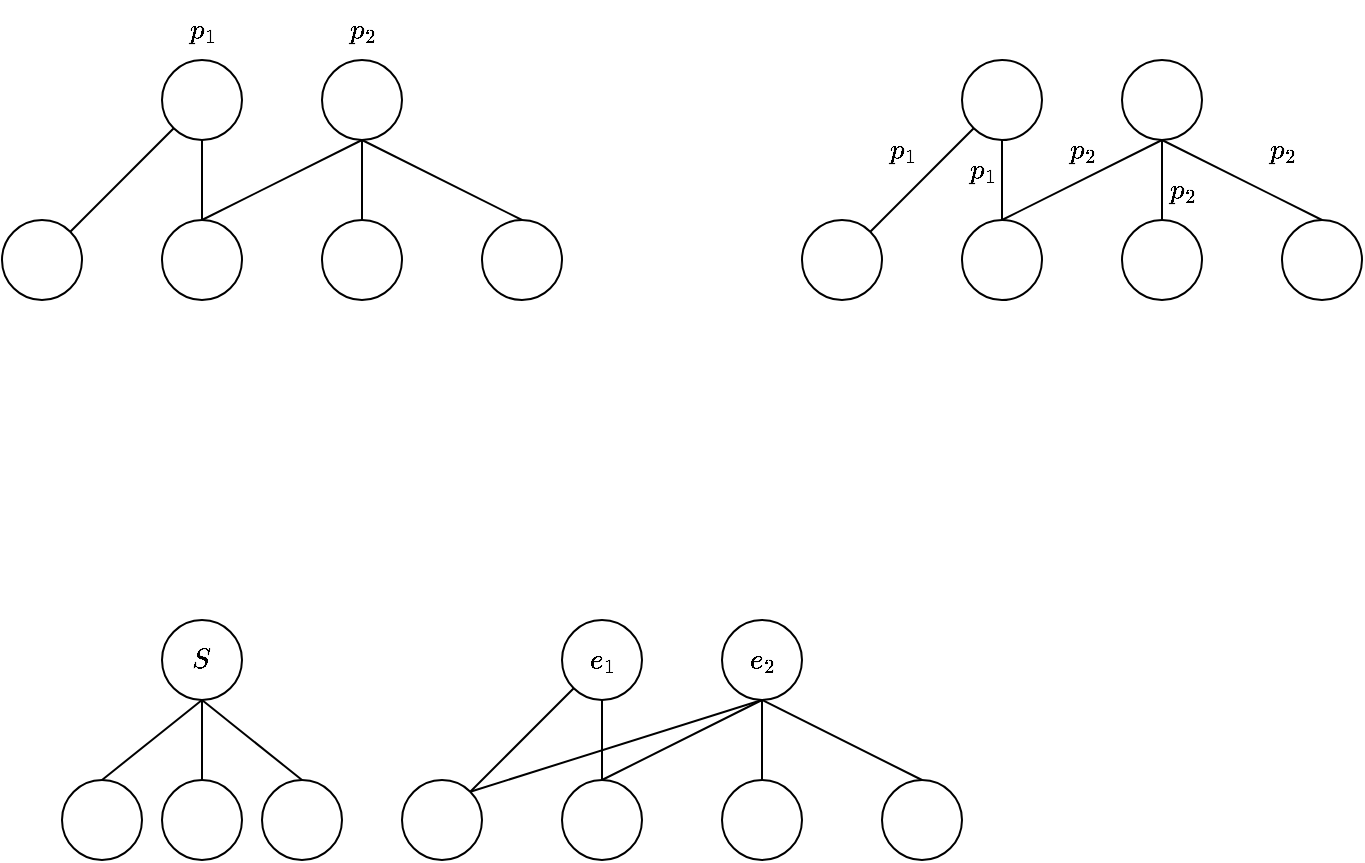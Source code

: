 <mxfile version="23.1.6" type="github" pages="5">
  <diagram name="第 1 页" id="wr6hobt2YzvbJPPbkB5t">
    <mxGraphModel dx="1434" dy="827" grid="1" gridSize="10" guides="1" tooltips="1" connect="1" arrows="1" fold="1" page="1" pageScale="1" pageWidth="827" pageHeight="1169" math="1" shadow="0">
      <root>
        <mxCell id="0" />
        <mxCell id="1" parent="0" />
        <mxCell id="Q5sFnDNpxkLKi9dDyOQd-1" value="" style="ellipse;whiteSpace=wrap;html=1;aspect=fixed;" parent="1" vertex="1">
          <mxGeometry x="160" y="200" width="40" height="40" as="geometry" />
        </mxCell>
        <mxCell id="Q5sFnDNpxkLKi9dDyOQd-2" value="" style="ellipse;whiteSpace=wrap;html=1;aspect=fixed;" parent="1" vertex="1">
          <mxGeometry x="240" y="200" width="40" height="40" as="geometry" />
        </mxCell>
        <mxCell id="Q5sFnDNpxkLKi9dDyOQd-3" value="" style="ellipse;whiteSpace=wrap;html=1;aspect=fixed;" parent="1" vertex="1">
          <mxGeometry x="80" y="280" width="40" height="40" as="geometry" />
        </mxCell>
        <mxCell id="Q5sFnDNpxkLKi9dDyOQd-4" value="" style="ellipse;whiteSpace=wrap;html=1;aspect=fixed;" parent="1" vertex="1">
          <mxGeometry x="160" y="280" width="40" height="40" as="geometry" />
        </mxCell>
        <mxCell id="Q5sFnDNpxkLKi9dDyOQd-5" value="" style="ellipse;whiteSpace=wrap;html=1;aspect=fixed;" parent="1" vertex="1">
          <mxGeometry x="240" y="280" width="40" height="40" as="geometry" />
        </mxCell>
        <mxCell id="Q5sFnDNpxkLKi9dDyOQd-6" value="" style="ellipse;whiteSpace=wrap;html=1;aspect=fixed;" parent="1" vertex="1">
          <mxGeometry x="320" y="280" width="40" height="40" as="geometry" />
        </mxCell>
        <mxCell id="Q5sFnDNpxkLKi9dDyOQd-8" value="" style="endArrow=none;html=1;rounded=0;entryX=0;entryY=1;entryDx=0;entryDy=0;exitX=1;exitY=0;exitDx=0;exitDy=0;" parent="1" source="Q5sFnDNpxkLKi9dDyOQd-3" target="Q5sFnDNpxkLKi9dDyOQd-1" edge="1">
          <mxGeometry width="50" height="50" relative="1" as="geometry">
            <mxPoint x="390" y="450" as="sourcePoint" />
            <mxPoint x="440" y="400" as="targetPoint" />
          </mxGeometry>
        </mxCell>
        <mxCell id="Q5sFnDNpxkLKi9dDyOQd-9" value="" style="endArrow=none;html=1;rounded=0;entryX=0.5;entryY=1;entryDx=0;entryDy=0;exitX=0.5;exitY=0;exitDx=0;exitDy=0;" parent="1" source="Q5sFnDNpxkLKi9dDyOQd-4" target="Q5sFnDNpxkLKi9dDyOQd-1" edge="1">
          <mxGeometry width="50" height="50" relative="1" as="geometry">
            <mxPoint x="124" y="296" as="sourcePoint" />
            <mxPoint x="176" y="244" as="targetPoint" />
          </mxGeometry>
        </mxCell>
        <mxCell id="Q5sFnDNpxkLKi9dDyOQd-10" value="" style="endArrow=none;html=1;rounded=0;entryX=0.5;entryY=1;entryDx=0;entryDy=0;exitX=0.5;exitY=0;exitDx=0;exitDy=0;" parent="1" source="Q5sFnDNpxkLKi9dDyOQd-4" target="Q5sFnDNpxkLKi9dDyOQd-2" edge="1">
          <mxGeometry width="50" height="50" relative="1" as="geometry">
            <mxPoint x="190" y="290" as="sourcePoint" />
            <mxPoint x="190" y="250" as="targetPoint" />
          </mxGeometry>
        </mxCell>
        <mxCell id="Q5sFnDNpxkLKi9dDyOQd-11" value="" style="endArrow=none;html=1;rounded=0;entryX=0.5;entryY=1;entryDx=0;entryDy=0;exitX=0.5;exitY=0;exitDx=0;exitDy=0;" parent="1" source="Q5sFnDNpxkLKi9dDyOQd-5" target="Q5sFnDNpxkLKi9dDyOQd-2" edge="1">
          <mxGeometry width="50" height="50" relative="1" as="geometry">
            <mxPoint x="190" y="290" as="sourcePoint" />
            <mxPoint x="270" y="250" as="targetPoint" />
          </mxGeometry>
        </mxCell>
        <mxCell id="Q5sFnDNpxkLKi9dDyOQd-12" value="" style="endArrow=none;html=1;rounded=0;entryX=0.5;entryY=1;entryDx=0;entryDy=0;exitX=0.5;exitY=0;exitDx=0;exitDy=0;" parent="1" source="Q5sFnDNpxkLKi9dDyOQd-6" target="Q5sFnDNpxkLKi9dDyOQd-2" edge="1">
          <mxGeometry width="50" height="50" relative="1" as="geometry">
            <mxPoint x="270" y="290" as="sourcePoint" />
            <mxPoint x="270" y="250" as="targetPoint" />
          </mxGeometry>
        </mxCell>
        <mxCell id="Q5sFnDNpxkLKi9dDyOQd-14" value="\(p_1\)" style="text;html=1;align=center;verticalAlign=middle;resizable=0;points=[];autosize=1;strokeColor=none;fillColor=none;" parent="1" vertex="1">
          <mxGeometry x="150" y="170" width="60" height="30" as="geometry" />
        </mxCell>
        <mxCell id="Q5sFnDNpxkLKi9dDyOQd-15" value="\(p_2\)" style="text;html=1;align=center;verticalAlign=middle;resizable=0;points=[];autosize=1;strokeColor=none;fillColor=none;" parent="1" vertex="1">
          <mxGeometry x="230" y="170" width="60" height="30" as="geometry" />
        </mxCell>
        <mxCell id="Q5sFnDNpxkLKi9dDyOQd-16" value="" style="ellipse;whiteSpace=wrap;html=1;aspect=fixed;" parent="1" vertex="1">
          <mxGeometry x="560" y="200" width="40" height="40" as="geometry" />
        </mxCell>
        <mxCell id="Q5sFnDNpxkLKi9dDyOQd-17" value="" style="ellipse;whiteSpace=wrap;html=1;aspect=fixed;" parent="1" vertex="1">
          <mxGeometry x="640" y="200" width="40" height="40" as="geometry" />
        </mxCell>
        <mxCell id="Q5sFnDNpxkLKi9dDyOQd-18" value="" style="ellipse;whiteSpace=wrap;html=1;aspect=fixed;" parent="1" vertex="1">
          <mxGeometry x="480" y="280" width="40" height="40" as="geometry" />
        </mxCell>
        <mxCell id="Q5sFnDNpxkLKi9dDyOQd-19" value="" style="ellipse;whiteSpace=wrap;html=1;aspect=fixed;" parent="1" vertex="1">
          <mxGeometry x="560" y="280" width="40" height="40" as="geometry" />
        </mxCell>
        <mxCell id="Q5sFnDNpxkLKi9dDyOQd-20" value="" style="ellipse;whiteSpace=wrap;html=1;aspect=fixed;" parent="1" vertex="1">
          <mxGeometry x="640" y="280" width="40" height="40" as="geometry" />
        </mxCell>
        <mxCell id="Q5sFnDNpxkLKi9dDyOQd-21" value="" style="ellipse;whiteSpace=wrap;html=1;aspect=fixed;" parent="1" vertex="1">
          <mxGeometry x="720" y="280" width="40" height="40" as="geometry" />
        </mxCell>
        <mxCell id="Q5sFnDNpxkLKi9dDyOQd-22" value="" style="endArrow=none;html=1;rounded=0;entryX=0;entryY=1;entryDx=0;entryDy=0;exitX=1;exitY=0;exitDx=0;exitDy=0;" parent="1" source="Q5sFnDNpxkLKi9dDyOQd-18" target="Q5sFnDNpxkLKi9dDyOQd-16" edge="1">
          <mxGeometry width="50" height="50" relative="1" as="geometry">
            <mxPoint x="790" y="450" as="sourcePoint" />
            <mxPoint x="840" y="400" as="targetPoint" />
          </mxGeometry>
        </mxCell>
        <mxCell id="Q5sFnDNpxkLKi9dDyOQd-23" value="" style="endArrow=none;html=1;rounded=0;entryX=0.5;entryY=1;entryDx=0;entryDy=0;exitX=0.5;exitY=0;exitDx=0;exitDy=0;" parent="1" source="Q5sFnDNpxkLKi9dDyOQd-19" target="Q5sFnDNpxkLKi9dDyOQd-16" edge="1">
          <mxGeometry width="50" height="50" relative="1" as="geometry">
            <mxPoint x="524" y="296" as="sourcePoint" />
            <mxPoint x="576" y="244" as="targetPoint" />
          </mxGeometry>
        </mxCell>
        <mxCell id="Q5sFnDNpxkLKi9dDyOQd-24" value="" style="endArrow=none;html=1;rounded=0;entryX=0.5;entryY=1;entryDx=0;entryDy=0;exitX=0.5;exitY=0;exitDx=0;exitDy=0;" parent="1" source="Q5sFnDNpxkLKi9dDyOQd-19" target="Q5sFnDNpxkLKi9dDyOQd-17" edge="1">
          <mxGeometry width="50" height="50" relative="1" as="geometry">
            <mxPoint x="590" y="290" as="sourcePoint" />
            <mxPoint x="590" y="250" as="targetPoint" />
          </mxGeometry>
        </mxCell>
        <mxCell id="Q5sFnDNpxkLKi9dDyOQd-25" value="" style="endArrow=none;html=1;rounded=0;entryX=0.5;entryY=1;entryDx=0;entryDy=0;exitX=0.5;exitY=0;exitDx=0;exitDy=0;" parent="1" source="Q5sFnDNpxkLKi9dDyOQd-20" target="Q5sFnDNpxkLKi9dDyOQd-17" edge="1">
          <mxGeometry width="50" height="50" relative="1" as="geometry">
            <mxPoint x="590" y="290" as="sourcePoint" />
            <mxPoint x="670" y="250" as="targetPoint" />
          </mxGeometry>
        </mxCell>
        <mxCell id="Q5sFnDNpxkLKi9dDyOQd-26" value="" style="endArrow=none;html=1;rounded=0;entryX=0.5;entryY=1;entryDx=0;entryDy=0;exitX=0.5;exitY=0;exitDx=0;exitDy=0;" parent="1" source="Q5sFnDNpxkLKi9dDyOQd-21" target="Q5sFnDNpxkLKi9dDyOQd-17" edge="1">
          <mxGeometry width="50" height="50" relative="1" as="geometry">
            <mxPoint x="670" y="290" as="sourcePoint" />
            <mxPoint x="670" y="250" as="targetPoint" />
          </mxGeometry>
        </mxCell>
        <mxCell id="Q5sFnDNpxkLKi9dDyOQd-27" value="\(p_1\)" style="text;html=1;align=center;verticalAlign=middle;resizable=0;points=[];autosize=1;strokeColor=none;fillColor=none;" parent="1" vertex="1">
          <mxGeometry x="500" y="230" width="60" height="30" as="geometry" />
        </mxCell>
        <mxCell id="Q5sFnDNpxkLKi9dDyOQd-28" value="\(p_2\)" style="text;html=1;align=center;verticalAlign=middle;resizable=0;points=[];autosize=1;strokeColor=none;fillColor=none;" parent="1" vertex="1">
          <mxGeometry x="640" y="250" width="60" height="30" as="geometry" />
        </mxCell>
        <mxCell id="Q5sFnDNpxkLKi9dDyOQd-30" value="\(p_1\)" style="text;html=1;align=center;verticalAlign=middle;resizable=0;points=[];autosize=1;strokeColor=none;fillColor=none;" parent="1" vertex="1">
          <mxGeometry x="540" y="240" width="60" height="30" as="geometry" />
        </mxCell>
        <mxCell id="Q5sFnDNpxkLKi9dDyOQd-31" value="\(p_2\)" style="text;html=1;align=center;verticalAlign=middle;resizable=0;points=[];autosize=1;strokeColor=none;fillColor=none;" parent="1" vertex="1">
          <mxGeometry x="590" y="230" width="60" height="30" as="geometry" />
        </mxCell>
        <mxCell id="Q5sFnDNpxkLKi9dDyOQd-32" value="\(p_2\)" style="text;html=1;align=center;verticalAlign=middle;resizable=0;points=[];autosize=1;strokeColor=none;fillColor=none;" parent="1" vertex="1">
          <mxGeometry x="690" y="230" width="60" height="30" as="geometry" />
        </mxCell>
        <mxCell id="lvR18mJJ84nE1I_wZpLn-1" value="\(e_1\)" style="ellipse;whiteSpace=wrap;html=1;aspect=fixed;" parent="1" vertex="1">
          <mxGeometry x="360" y="480" width="40" height="40" as="geometry" />
        </mxCell>
        <mxCell id="lvR18mJJ84nE1I_wZpLn-2" value="\(e_2\)" style="ellipse;whiteSpace=wrap;html=1;aspect=fixed;" parent="1" vertex="1">
          <mxGeometry x="440" y="480" width="40" height="40" as="geometry" />
        </mxCell>
        <mxCell id="lvR18mJJ84nE1I_wZpLn-3" value="" style="ellipse;whiteSpace=wrap;html=1;aspect=fixed;" parent="1" vertex="1">
          <mxGeometry x="280" y="560" width="40" height="40" as="geometry" />
        </mxCell>
        <mxCell id="lvR18mJJ84nE1I_wZpLn-4" value="" style="ellipse;whiteSpace=wrap;html=1;aspect=fixed;" parent="1" vertex="1">
          <mxGeometry x="360" y="560" width="40" height="40" as="geometry" />
        </mxCell>
        <mxCell id="lvR18mJJ84nE1I_wZpLn-5" value="" style="ellipse;whiteSpace=wrap;html=1;aspect=fixed;" parent="1" vertex="1">
          <mxGeometry x="440" y="560" width="40" height="40" as="geometry" />
        </mxCell>
        <mxCell id="lvR18mJJ84nE1I_wZpLn-6" value="" style="ellipse;whiteSpace=wrap;html=1;aspect=fixed;" parent="1" vertex="1">
          <mxGeometry x="520" y="560" width="40" height="40" as="geometry" />
        </mxCell>
        <mxCell id="lvR18mJJ84nE1I_wZpLn-7" value="" style="endArrow=none;html=1;rounded=0;entryX=0;entryY=1;entryDx=0;entryDy=0;exitX=1;exitY=0;exitDx=0;exitDy=0;" parent="1" source="lvR18mJJ84nE1I_wZpLn-3" target="lvR18mJJ84nE1I_wZpLn-1" edge="1">
          <mxGeometry width="50" height="50" relative="1" as="geometry">
            <mxPoint x="590" y="730" as="sourcePoint" />
            <mxPoint x="640" y="680" as="targetPoint" />
          </mxGeometry>
        </mxCell>
        <mxCell id="lvR18mJJ84nE1I_wZpLn-8" value="" style="endArrow=none;html=1;rounded=0;entryX=0.5;entryY=1;entryDx=0;entryDy=0;exitX=0.5;exitY=0;exitDx=0;exitDy=0;" parent="1" source="lvR18mJJ84nE1I_wZpLn-4" target="lvR18mJJ84nE1I_wZpLn-1" edge="1">
          <mxGeometry width="50" height="50" relative="1" as="geometry">
            <mxPoint x="324" y="576" as="sourcePoint" />
            <mxPoint x="376" y="524" as="targetPoint" />
          </mxGeometry>
        </mxCell>
        <mxCell id="lvR18mJJ84nE1I_wZpLn-9" value="" style="endArrow=none;html=1;rounded=0;entryX=0.5;entryY=1;entryDx=0;entryDy=0;exitX=0.5;exitY=0;exitDx=0;exitDy=0;" parent="1" source="lvR18mJJ84nE1I_wZpLn-4" target="lvR18mJJ84nE1I_wZpLn-2" edge="1">
          <mxGeometry width="50" height="50" relative="1" as="geometry">
            <mxPoint x="390" y="570" as="sourcePoint" />
            <mxPoint x="390" y="530" as="targetPoint" />
          </mxGeometry>
        </mxCell>
        <mxCell id="lvR18mJJ84nE1I_wZpLn-10" value="" style="endArrow=none;html=1;rounded=0;entryX=0.5;entryY=1;entryDx=0;entryDy=0;exitX=0.5;exitY=0;exitDx=0;exitDy=0;" parent="1" source="lvR18mJJ84nE1I_wZpLn-5" target="lvR18mJJ84nE1I_wZpLn-2" edge="1">
          <mxGeometry width="50" height="50" relative="1" as="geometry">
            <mxPoint x="390" y="570" as="sourcePoint" />
            <mxPoint x="470" y="530" as="targetPoint" />
          </mxGeometry>
        </mxCell>
        <mxCell id="lvR18mJJ84nE1I_wZpLn-11" value="" style="endArrow=none;html=1;rounded=0;entryX=0.5;entryY=1;entryDx=0;entryDy=0;exitX=0.5;exitY=0;exitDx=0;exitDy=0;" parent="1" source="lvR18mJJ84nE1I_wZpLn-6" target="lvR18mJJ84nE1I_wZpLn-2" edge="1">
          <mxGeometry width="50" height="50" relative="1" as="geometry">
            <mxPoint x="470" y="570" as="sourcePoint" />
            <mxPoint x="470" y="530" as="targetPoint" />
          </mxGeometry>
        </mxCell>
        <mxCell id="lvR18mJJ84nE1I_wZpLn-16" style="edgeStyle=orthogonalEdgeStyle;rounded=0;orthogonalLoop=1;jettySize=auto;html=1;exitX=0.5;exitY=1;exitDx=0;exitDy=0;entryX=0.5;entryY=0;entryDx=0;entryDy=0;endArrow=none;endFill=0;" parent="1" source="lvR18mJJ84nE1I_wZpLn-14" target="lvR18mJJ84nE1I_wZpLn-15" edge="1">
          <mxGeometry relative="1" as="geometry" />
        </mxCell>
        <mxCell id="lvR18mJJ84nE1I_wZpLn-14" value="\(S\)" style="ellipse;whiteSpace=wrap;html=1;aspect=fixed;" parent="1" vertex="1">
          <mxGeometry x="160" y="480" width="40" height="40" as="geometry" />
        </mxCell>
        <mxCell id="lvR18mJJ84nE1I_wZpLn-15" value="" style="ellipse;whiteSpace=wrap;html=1;aspect=fixed;" parent="1" vertex="1">
          <mxGeometry x="160" y="560" width="40" height="40" as="geometry" />
        </mxCell>
        <mxCell id="lvR18mJJ84nE1I_wZpLn-18" value="" style="endArrow=none;html=1;rounded=0;entryX=0.5;entryY=1;entryDx=0;entryDy=0;exitX=1;exitY=0;exitDx=0;exitDy=0;" parent="1" source="lvR18mJJ84nE1I_wZpLn-3" target="lvR18mJJ84nE1I_wZpLn-2" edge="1">
          <mxGeometry width="50" height="50" relative="1" as="geometry">
            <mxPoint x="324" y="576" as="sourcePoint" />
            <mxPoint x="376" y="524" as="targetPoint" />
          </mxGeometry>
        </mxCell>
        <mxCell id="lvR18mJJ84nE1I_wZpLn-19" value="" style="ellipse;whiteSpace=wrap;html=1;aspect=fixed;" parent="1" vertex="1">
          <mxGeometry x="110" y="560" width="40" height="40" as="geometry" />
        </mxCell>
        <mxCell id="lvR18mJJ84nE1I_wZpLn-20" value="" style="ellipse;whiteSpace=wrap;html=1;aspect=fixed;" parent="1" vertex="1">
          <mxGeometry x="210" y="560" width="40" height="40" as="geometry" />
        </mxCell>
        <mxCell id="lvR18mJJ84nE1I_wZpLn-22" value="" style="endArrow=none;html=1;rounded=0;entryX=0.5;entryY=1;entryDx=0;entryDy=0;exitX=0.5;exitY=0;exitDx=0;exitDy=0;" parent="1" source="lvR18mJJ84nE1I_wZpLn-19" target="lvR18mJJ84nE1I_wZpLn-14" edge="1">
          <mxGeometry width="50" height="50" relative="1" as="geometry">
            <mxPoint x="404" y="576" as="sourcePoint" />
            <mxPoint x="456" y="524" as="targetPoint" />
          </mxGeometry>
        </mxCell>
        <mxCell id="lvR18mJJ84nE1I_wZpLn-23" value="" style="endArrow=none;html=1;rounded=0;entryX=0.5;entryY=0;entryDx=0;entryDy=0;exitX=0.5;exitY=1;exitDx=0;exitDy=0;" parent="1" source="lvR18mJJ84nE1I_wZpLn-14" target="lvR18mJJ84nE1I_wZpLn-20" edge="1">
          <mxGeometry width="50" height="50" relative="1" as="geometry">
            <mxPoint x="140" y="570" as="sourcePoint" />
            <mxPoint x="190" y="530" as="targetPoint" />
          </mxGeometry>
        </mxCell>
      </root>
    </mxGraphModel>
  </diagram>
  <diagram id="WVAT_FWfvonNK3dLrGDB" name="第 2 页">
    <mxGraphModel dx="989" dy="570" grid="1" gridSize="10" guides="1" tooltips="1" connect="1" arrows="1" fold="1" page="1" pageScale="1" pageWidth="827" pageHeight="1169" math="1" shadow="0">
      <root>
        <mxCell id="0" />
        <mxCell id="1" parent="0" />
        <mxCell id="Vy3uHW0bLLnygKifIYaD-1" value="&lt;font style=&quot;font-size: 18px;&quot;&gt;\(3\)&lt;/font&gt;" style="ellipse;whiteSpace=wrap;html=1;aspect=fixed;" vertex="1" parent="1">
          <mxGeometry x="440" y="560" width="40" height="40" as="geometry" />
        </mxCell>
        <mxCell id="Vy3uHW0bLLnygKifIYaD-2" value="&lt;font style=&quot;font-size: 18px;&quot;&gt;\(1\)&lt;/font&gt;" style="ellipse;whiteSpace=wrap;html=1;aspect=fixed;" vertex="1" parent="1">
          <mxGeometry x="360" y="560" width="40" height="40" as="geometry" />
        </mxCell>
        <mxCell id="CAVFoEjyahzH1VrQpWCZ-9" value="" style="endArrow=classic;html=1;rounded=0;exitX=1;exitY=0.5;exitDx=0;exitDy=0;entryX=0;entryY=0.5;entryDx=0;entryDy=0;" edge="1" parent="1" source="Vy3uHW0bLLnygKifIYaD-2" target="Vy3uHW0bLLnygKifIYaD-1">
          <mxGeometry width="50" height="50" relative="1" as="geometry">
            <mxPoint x="460" y="520" as="sourcePoint" />
            <mxPoint x="485.858" y="565.858" as="targetPoint" />
          </mxGeometry>
        </mxCell>
        <mxCell id="Vy3uHW0bLLnygKifIYaD-3" value="&lt;font style=&quot;font-size: 18px;&quot;&gt;\(2\)&lt;/font&gt;" style="ellipse;whiteSpace=wrap;html=1;aspect=fixed;" vertex="1" parent="1">
          <mxGeometry x="520" y="560" width="40" height="40" as="geometry" />
        </mxCell>
        <mxCell id="Vy3uHW0bLLnygKifIYaD-4" value="" style="endArrow=classic;html=1;rounded=0;exitX=0;exitY=0.5;exitDx=0;exitDy=0;entryX=1;entryY=0.5;entryDx=0;entryDy=0;" edge="1" parent="1" source="Vy3uHW0bLLnygKifIYaD-3" target="Vy3uHW0bLLnygKifIYaD-1">
          <mxGeometry width="50" height="50" relative="1" as="geometry">
            <mxPoint x="470" y="530" as="sourcePoint" />
            <mxPoint x="470" y="570" as="targetPoint" />
          </mxGeometry>
        </mxCell>
        <mxCell id="Vy3uHW0bLLnygKifIYaD-5" value="&lt;font style=&quot;font-size: 18px;&quot;&gt;\(4\)&lt;/font&gt;" style="ellipse;whiteSpace=wrap;html=1;aspect=fixed;" vertex="1" parent="1">
          <mxGeometry x="440" y="480" width="40" height="40" as="geometry" />
        </mxCell>
        <mxCell id="Vy3uHW0bLLnygKifIYaD-6" value="" style="endArrow=classic;html=1;rounded=0;exitX=0;exitY=0;exitDx=0;exitDy=0;entryX=1;entryY=1;entryDx=0;entryDy=0;dashed=1;dashPattern=8 8;" edge="1" parent="1" source="Vy3uHW0bLLnygKifIYaD-3" target="Vy3uHW0bLLnygKifIYaD-5">
          <mxGeometry width="50" height="50" relative="1" as="geometry">
            <mxPoint x="484" y="524" as="sourcePoint" />
            <mxPoint x="536" y="576" as="targetPoint" />
          </mxGeometry>
        </mxCell>
        <mxCell id="CAVFoEjyahzH1VrQpWCZ-10" value="" style="endArrow=classic;html=1;rounded=0;exitX=1;exitY=0;exitDx=0;exitDy=0;entryX=0;entryY=1;entryDx=0;entryDy=0;dashed=1;dashPattern=8 8;" edge="1" parent="1" source="Vy3uHW0bLLnygKifIYaD-2" target="Vy3uHW0bLLnygKifIYaD-5">
          <mxGeometry width="50" height="50" relative="1" as="geometry">
            <mxPoint x="560" y="514.14" as="sourcePoint" />
            <mxPoint x="534.142" y="559.998" as="targetPoint" />
          </mxGeometry>
        </mxCell>
        <mxCell id="Vy3uHW0bLLnygKifIYaD-16" value="" style="endArrow=classic;html=1;rounded=0;exitX=0.5;exitY=0;exitDx=0;exitDy=0;entryX=0.5;entryY=1;entryDx=0;entryDy=0;" edge="1" parent="1" source="Vy3uHW0bLLnygKifIYaD-1" target="Vy3uHW0bLLnygKifIYaD-5">
          <mxGeometry width="50" height="50" relative="1" as="geometry">
            <mxPoint x="410" y="590" as="sourcePoint" />
            <mxPoint x="450" y="590" as="targetPoint" />
          </mxGeometry>
        </mxCell>
      </root>
    </mxGraphModel>
  </diagram>
  <diagram id="wzkXylBsJ-OjvkzNxxQn" name="第 3 页">
    <mxGraphModel dx="1434" dy="827" grid="1" gridSize="10" guides="1" tooltips="1" connect="1" arrows="1" fold="1" page="1" pageScale="1" pageWidth="827" pageHeight="1169" math="1" shadow="0">
      <root>
        <mxCell id="0" />
        <mxCell id="1" parent="0" />
        <mxCell id="vmBvRKKCdHA7Pcu8Jiy_-1" value="" style="endArrow=classic;html=1;rounded=0;exitX=1;exitY=0.5;exitDx=0;exitDy=0;entryX=0;entryY=0.5;entryDx=0;entryDy=0;" parent="1" source="vmBvRKKCdHA7Pcu8Jiy_-3" target="vmBvRKKCdHA7Pcu8Jiy_-2" edge="1">
          <mxGeometry width="50" height="50" relative="1" as="geometry">
            <mxPoint x="500" y="480" as="sourcePoint" />
            <mxPoint x="525.858" y="525.858" as="targetPoint" />
          </mxGeometry>
        </mxCell>
        <mxCell id="vmBvRKKCdHA7Pcu8Jiy_-2" value="&lt;font style=&quot;font-size: 18px;&quot;&gt;\(3\)&lt;/font&gt;" style="ellipse;whiteSpace=wrap;html=1;aspect=fixed;" parent="1" vertex="1">
          <mxGeometry x="480" y="520" width="40" height="40" as="geometry" />
        </mxCell>
        <mxCell id="vmBvRKKCdHA7Pcu8Jiy_-3" value="&lt;font style=&quot;font-size: 18px;&quot;&gt;\(1\)&lt;/font&gt;" style="ellipse;whiteSpace=wrap;html=1;aspect=fixed;" parent="1" vertex="1">
          <mxGeometry x="400" y="520" width="40" height="40" as="geometry" />
        </mxCell>
        <mxCell id="vmBvRKKCdHA7Pcu8Jiy_-4" value="&lt;font style=&quot;font-size: 18px;&quot;&gt;\(2\)&lt;/font&gt;" style="ellipse;whiteSpace=wrap;html=1;aspect=fixed;" parent="1" vertex="1">
          <mxGeometry x="560" y="520" width="40" height="40" as="geometry" />
        </mxCell>
        <mxCell id="vmBvRKKCdHA7Pcu8Jiy_-5" value="" style="endArrow=classic;html=1;rounded=0;exitX=0;exitY=0.5;exitDx=0;exitDy=0;entryX=1;entryY=0.5;entryDx=0;entryDy=0;" parent="1" source="vmBvRKKCdHA7Pcu8Jiy_-4" target="vmBvRKKCdHA7Pcu8Jiy_-2" edge="1">
          <mxGeometry width="50" height="50" relative="1" as="geometry">
            <mxPoint x="510" y="490" as="sourcePoint" />
            <mxPoint x="510" y="530" as="targetPoint" />
          </mxGeometry>
        </mxCell>
        <mxCell id="vmBvRKKCdHA7Pcu8Jiy_-6" value="&lt;font style=&quot;font-size: 18px;&quot;&gt;\(4\)&lt;/font&gt;" style="ellipse;whiteSpace=wrap;html=1;aspect=fixed;" parent="1" vertex="1">
          <mxGeometry x="480" y="440" width="40" height="40" as="geometry" />
        </mxCell>
        <mxCell id="vmBvRKKCdHA7Pcu8Jiy_-7" value="&lt;font style=&quot;font-size: 18px;&quot;&gt;\(d_{14}\)&lt;/font&gt;" style="ellipse;whiteSpace=wrap;html=1;aspect=fixed;" parent="1" vertex="1">
          <mxGeometry x="400" y="440" width="40" height="40" as="geometry" />
        </mxCell>
        <mxCell id="vmBvRKKCdHA7Pcu8Jiy_-8" value="&lt;font style=&quot;font-size: 18px;&quot;&gt;\(d_{24}\)&lt;/font&gt;" style="ellipse;whiteSpace=wrap;html=1;aspect=fixed;" parent="1" vertex="1">
          <mxGeometry x="560" y="440" width="40" height="40" as="geometry" />
        </mxCell>
        <mxCell id="vmBvRKKCdHA7Pcu8Jiy_-9" value="" style="endArrow=classic;html=1;rounded=0;exitX=1;exitY=0.5;exitDx=0;exitDy=0;entryX=0;entryY=0.5;entryDx=0;entryDy=0;" parent="1" source="vmBvRKKCdHA7Pcu8Jiy_-7" target="vmBvRKKCdHA7Pcu8Jiy_-6" edge="1">
          <mxGeometry width="50" height="50" relative="1" as="geometry">
            <mxPoint x="450" y="550" as="sourcePoint" />
            <mxPoint x="490" y="550" as="targetPoint" />
          </mxGeometry>
        </mxCell>
        <mxCell id="vmBvRKKCdHA7Pcu8Jiy_-10" value="" style="endArrow=classic;html=1;rounded=0;exitX=0;exitY=0.5;exitDx=0;exitDy=0;entryX=1;entryY=0.5;entryDx=0;entryDy=0;" parent="1" source="vmBvRKKCdHA7Pcu8Jiy_-8" target="vmBvRKKCdHA7Pcu8Jiy_-6" edge="1">
          <mxGeometry width="50" height="50" relative="1" as="geometry">
            <mxPoint x="570" y="550" as="sourcePoint" />
            <mxPoint x="530" y="550" as="targetPoint" />
          </mxGeometry>
        </mxCell>
        <mxCell id="vmBvRKKCdHA7Pcu8Jiy_-11" value="" style="endArrow=classic;html=1;rounded=0;exitX=0.5;exitY=0;exitDx=0;exitDy=0;entryX=0.5;entryY=1;entryDx=0;entryDy=0;" parent="1" source="vmBvRKKCdHA7Pcu8Jiy_-2" target="vmBvRKKCdHA7Pcu8Jiy_-6" edge="1">
          <mxGeometry width="50" height="50" relative="1" as="geometry">
            <mxPoint x="519.43" y="520" as="sourcePoint" />
            <mxPoint x="519.43" y="480" as="targetPoint" />
          </mxGeometry>
        </mxCell>
      </root>
    </mxGraphModel>
  </diagram>
  <diagram id="B9XtcJARHQ33ST-W-Npo" name="第 4 页">
    <mxGraphModel dx="989" dy="570" grid="1" gridSize="10" guides="1" tooltips="1" connect="1" arrows="1" fold="1" page="1" pageScale="1" pageWidth="827" pageHeight="1169" math="1" shadow="0">
      <root>
        <mxCell id="0" />
        <mxCell id="1" parent="0" />
        <mxCell id="YbCRmOelrrZM_zys4kl--1" value="" style="ellipse;whiteSpace=wrap;html=1;aspect=fixed;" vertex="1" parent="1">
          <mxGeometry x="160" y="680" width="40" height="40" as="geometry" />
        </mxCell>
        <mxCell id="YbCRmOelrrZM_zys4kl--2" value="" style="ellipse;whiteSpace=wrap;html=1;aspect=fixed;" vertex="1" parent="1">
          <mxGeometry x="240" y="760" width="40" height="40" as="geometry" />
        </mxCell>
        <mxCell id="YbCRmOelrrZM_zys4kl--3" value="" style="ellipse;whiteSpace=wrap;html=1;aspect=fixed;" vertex="1" parent="1">
          <mxGeometry x="320" y="760" width="40" height="40" as="geometry" />
        </mxCell>
        <mxCell id="YbCRmOelrrZM_zys4kl--4" value="" style="endArrow=none;html=1;rounded=0;entryX=0.5;entryY=1;entryDx=0;entryDy=0;exitX=0.5;exitY=0;exitDx=0;exitDy=0;" edge="1" parent="1" source="YbCRmOelrrZM_zys4kl--2" target="YbCRmOelrrZM_zys4kl--1">
          <mxGeometry width="50" height="50" relative="1" as="geometry">
            <mxPoint x="390" y="930" as="sourcePoint" />
            <mxPoint x="440" y="880" as="targetPoint" />
          </mxGeometry>
        </mxCell>
        <mxCell id="YbCRmOelrrZM_zys4kl--5" value="" style="endArrow=none;html=1;rounded=0;entryX=0.5;entryY=1;entryDx=0;entryDy=0;exitX=0.5;exitY=0;exitDx=0;exitDy=0;" edge="1" parent="1" source="YbCRmOelrrZM_zys4kl--3" target="YbCRmOelrrZM_zys4kl--1">
          <mxGeometry width="50" height="50" relative="1" as="geometry">
            <mxPoint x="124" y="776" as="sourcePoint" />
            <mxPoint x="176" y="724" as="targetPoint" />
          </mxGeometry>
        </mxCell>
        <mxCell id="YbCRmOelrrZM_zys4kl--6" value="" style="ellipse;whiteSpace=wrap;html=1;aspect=fixed;" vertex="1" parent="1">
          <mxGeometry x="240" y="680" width="40" height="40" as="geometry" />
        </mxCell>
        <mxCell id="YbCRmOelrrZM_zys4kl--7" value="" style="endArrow=none;html=1;rounded=0;entryX=0.5;entryY=1;entryDx=0;entryDy=0;exitX=0.5;exitY=0;exitDx=0;exitDy=0;" edge="1" parent="1" source="YbCRmOelrrZM_zys4kl--2" target="YbCRmOelrrZM_zys4kl--6">
          <mxGeometry width="50" height="50" relative="1" as="geometry">
            <mxPoint x="124" y="776" as="sourcePoint" />
            <mxPoint x="176" y="724" as="targetPoint" />
          </mxGeometry>
        </mxCell>
        <mxCell id="YbCRmOelrrZM_zys4kl--8" value="" style="endArrow=none;html=1;rounded=0;entryX=0.5;entryY=1;entryDx=0;entryDy=0;exitX=0.5;exitY=0;exitDx=0;exitDy=0;" edge="1" parent="1" source="YbCRmOelrrZM_zys4kl--3" target="YbCRmOelrrZM_zys4kl--6">
          <mxGeometry width="50" height="50" relative="1" as="geometry">
            <mxPoint x="124" y="776" as="sourcePoint" />
            <mxPoint x="270" y="730" as="targetPoint" />
          </mxGeometry>
        </mxCell>
        <mxCell id="YbCRmOelrrZM_zys4kl--9" value="" style="ellipse;whiteSpace=wrap;html=1;aspect=fixed;" vertex="1" parent="1">
          <mxGeometry x="320" y="680" width="40" height="40" as="geometry" />
        </mxCell>
        <mxCell id="YbCRmOelrrZM_zys4kl--10" value="" style="ellipse;whiteSpace=wrap;html=1;aspect=fixed;" vertex="1" parent="1">
          <mxGeometry x="400" y="680" width="40" height="40" as="geometry" />
        </mxCell>
        <mxCell id="YbCRmOelrrZM_zys4kl--11" value="" style="endArrow=none;html=1;rounded=0;entryX=0.5;entryY=1;entryDx=0;entryDy=0;exitX=0.5;exitY=0;exitDx=0;exitDy=0;" edge="1" parent="1" source="YbCRmOelrrZM_zys4kl--2" target="YbCRmOelrrZM_zys4kl--9">
          <mxGeometry width="50" height="50" relative="1" as="geometry">
            <mxPoint x="270" y="770" as="sourcePoint" />
            <mxPoint x="270" y="730" as="targetPoint" />
          </mxGeometry>
        </mxCell>
        <mxCell id="YbCRmOelrrZM_zys4kl--12" value="" style="endArrow=none;html=1;rounded=0;entryX=0.5;entryY=1;entryDx=0;entryDy=0;exitX=0.5;exitY=0;exitDx=0;exitDy=0;" edge="1" parent="1" source="YbCRmOelrrZM_zys4kl--3" target="YbCRmOelrrZM_zys4kl--9">
          <mxGeometry width="50" height="50" relative="1" as="geometry">
            <mxPoint x="190" y="770" as="sourcePoint" />
            <mxPoint x="350" y="730" as="targetPoint" />
          </mxGeometry>
        </mxCell>
        <mxCell id="YbCRmOelrrZM_zys4kl--13" value="" style="endArrow=none;html=1;rounded=0;exitX=0.5;exitY=0;exitDx=0;exitDy=0;" edge="1" parent="1" source="YbCRmOelrrZM_zys4kl--2">
          <mxGeometry width="50" height="50" relative="1" as="geometry">
            <mxPoint x="270" y="770" as="sourcePoint" />
            <mxPoint x="420" y="720" as="targetPoint" />
          </mxGeometry>
        </mxCell>
        <mxCell id="YbCRmOelrrZM_zys4kl--28" value="" style="endArrow=none;html=1;rounded=0;exitX=0.5;exitY=0;exitDx=0;exitDy=0;entryX=0.5;entryY=1;entryDx=0;entryDy=0;" edge="1" parent="1" source="YbCRmOelrrZM_zys4kl--3" target="YbCRmOelrrZM_zys4kl--10">
          <mxGeometry width="50" height="50" relative="1" as="geometry">
            <mxPoint x="270" y="770" as="sourcePoint" />
            <mxPoint x="430" y="730" as="targetPoint" />
          </mxGeometry>
        </mxCell>
        <mxCell id="YbCRmOelrrZM_zys4kl--29" value="\(\langle u_1, v_1 \rangle\)" style="text;html=1;align=center;verticalAlign=middle;resizable=0;points=[];autosize=1;strokeColor=none;fillColor=none;" vertex="1" parent="1">
          <mxGeometry x="100" y="642" width="160" height="30" as="geometry" />
        </mxCell>
        <mxCell id="YbCRmOelrrZM_zys4kl--30" value="\(\langle u_2, v_1 \rangle\)" style="text;html=1;align=center;verticalAlign=middle;resizable=0;points=[];autosize=1;strokeColor=none;fillColor=none;" vertex="1" parent="1">
          <mxGeometry x="180" y="642" width="160" height="30" as="geometry" />
        </mxCell>
        <mxCell id="YbCRmOelrrZM_zys4kl--31" value="\(\langle u_1, v_2 \rangle\)" style="text;html=1;align=center;verticalAlign=middle;resizable=0;points=[];autosize=1;strokeColor=none;fillColor=none;" vertex="1" parent="1">
          <mxGeometry x="260" y="642" width="160" height="30" as="geometry" />
        </mxCell>
        <mxCell id="YbCRmOelrrZM_zys4kl--32" value="\(\langle u_2, v_2 \rangle\)" style="text;html=1;align=center;verticalAlign=middle;resizable=0;points=[];autosize=1;strokeColor=none;fillColor=none;" vertex="1" parent="1">
          <mxGeometry x="340" y="642" width="160" height="30" as="geometry" />
        </mxCell>
      </root>
    </mxGraphModel>
  </diagram>
  <diagram id="IfrJPq9M29lUY5Ytf4f6" name="第 5 页">
    <mxGraphModel dx="989" dy="570" grid="1" gridSize="10" guides="1" tooltips="1" connect="1" arrows="1" fold="1" page="1" pageScale="1" pageWidth="827" pageHeight="1169" math="1" shadow="0">
      <root>
        <mxCell id="0" />
        <mxCell id="1" parent="0" />
        <mxCell id="YnRB5J67B9MwVkEflD9Z-1" value="\(v_{1}\)" style="ellipse;whiteSpace=wrap;html=1;aspect=fixed;" vertex="1" parent="1">
          <mxGeometry x="601" y="680" width="40" height="40" as="geometry" />
        </mxCell>
        <mxCell id="YnRB5J67B9MwVkEflD9Z-2" value="" style="ellipse;whiteSpace=wrap;html=1;aspect=fixed;" vertex="1" parent="1">
          <mxGeometry x="601" y="760" width="40" height="40" as="geometry" />
        </mxCell>
        <mxCell id="YnRB5J67B9MwVkEflD9Z-3" value="" style="ellipse;whiteSpace=wrap;html=1;aspect=fixed;" vertex="1" parent="1">
          <mxGeometry x="681" y="760" width="40" height="40" as="geometry" />
        </mxCell>
        <mxCell id="YnRB5J67B9MwVkEflD9Z-4" value="" style="endArrow=none;html=1;rounded=0;entryX=0.5;entryY=1;entryDx=0;entryDy=0;exitX=0.5;exitY=0;exitDx=0;exitDy=0;" edge="1" parent="1" source="YnRB5J67B9MwVkEflD9Z-2" target="YnRB5J67B9MwVkEflD9Z-1">
          <mxGeometry width="50" height="50" relative="1" as="geometry">
            <mxPoint x="751" y="930" as="sourcePoint" />
            <mxPoint x="801" y="880" as="targetPoint" />
          </mxGeometry>
        </mxCell>
        <mxCell id="YnRB5J67B9MwVkEflD9Z-5" value="" style="endArrow=none;html=1;rounded=0;entryX=0.5;entryY=1;entryDx=0;entryDy=0;exitX=0.5;exitY=0;exitDx=0;exitDy=0;" edge="1" parent="1" source="YnRB5J67B9MwVkEflD9Z-3" target="YnRB5J67B9MwVkEflD9Z-1">
          <mxGeometry width="50" height="50" relative="1" as="geometry">
            <mxPoint x="485" y="776" as="sourcePoint" />
            <mxPoint x="537" y="724" as="targetPoint" />
          </mxGeometry>
        </mxCell>
        <mxCell id="YnRB5J67B9MwVkEflD9Z-6" value="\(v_{2}\)" style="ellipse;whiteSpace=wrap;html=1;aspect=fixed;" vertex="1" parent="1">
          <mxGeometry x="681" y="680" width="40" height="40" as="geometry" />
        </mxCell>
        <mxCell id="YnRB5J67B9MwVkEflD9Z-7" value="" style="endArrow=none;html=1;rounded=0;entryX=0.5;entryY=1;entryDx=0;entryDy=0;exitX=0.5;exitY=0;exitDx=0;exitDy=0;" edge="1" parent="1" source="YnRB5J67B9MwVkEflD9Z-2" target="YnRB5J67B9MwVkEflD9Z-6">
          <mxGeometry width="50" height="50" relative="1" as="geometry">
            <mxPoint x="631" y="770" as="sourcePoint" />
            <mxPoint x="631" y="730" as="targetPoint" />
          </mxGeometry>
        </mxCell>
        <mxCell id="YnRB5J67B9MwVkEflD9Z-8" value="" style="endArrow=none;html=1;rounded=0;entryX=0.5;entryY=1;entryDx=0;entryDy=0;exitX=0.5;exitY=0;exitDx=0;exitDy=0;" edge="1" parent="1" source="YnRB5J67B9MwVkEflD9Z-3" target="YnRB5J67B9MwVkEflD9Z-6">
          <mxGeometry width="50" height="50" relative="1" as="geometry">
            <mxPoint x="551" y="770" as="sourcePoint" />
            <mxPoint x="711" y="730" as="targetPoint" />
          </mxGeometry>
        </mxCell>
        <mxCell id="YnRB5J67B9MwVkEflD9Z-9" value="" style="group" vertex="1" connectable="0" parent="1">
          <mxGeometry x="590" y="643" width="60" height="30" as="geometry" />
        </mxCell>
        <mxCell id="YnRB5J67B9MwVkEflD9Z-10" value="\(p_{11}\)" style="whiteSpace=wrap;html=1;" vertex="1" parent="YnRB5J67B9MwVkEflD9Z-9">
          <mxGeometry width="30" height="30" as="geometry" />
        </mxCell>
        <mxCell id="YnRB5J67B9MwVkEflD9Z-11" value="\(p_{12}\)" style="whiteSpace=wrap;html=1;" vertex="1" parent="YnRB5J67B9MwVkEflD9Z-9">
          <mxGeometry x="30" width="30" height="30" as="geometry" />
        </mxCell>
        <mxCell id="YnRB5J67B9MwVkEflD9Z-12" value="" style="group" vertex="1" connectable="0" parent="1">
          <mxGeometry x="671" y="642" width="60" height="30" as="geometry" />
        </mxCell>
        <mxCell id="YnRB5J67B9MwVkEflD9Z-13" value="\(p_{21}\)" style="whiteSpace=wrap;html=1;" vertex="1" parent="YnRB5J67B9MwVkEflD9Z-12">
          <mxGeometry width="30" height="30" as="geometry" />
        </mxCell>
        <mxCell id="YnRB5J67B9MwVkEflD9Z-14" value="\(p_{22}\)" style="whiteSpace=wrap;html=1;" vertex="1" parent="YnRB5J67B9MwVkEflD9Z-12">
          <mxGeometry x="30" width="30" height="30" as="geometry" />
        </mxCell>
      </root>
    </mxGraphModel>
  </diagram>
</mxfile>

